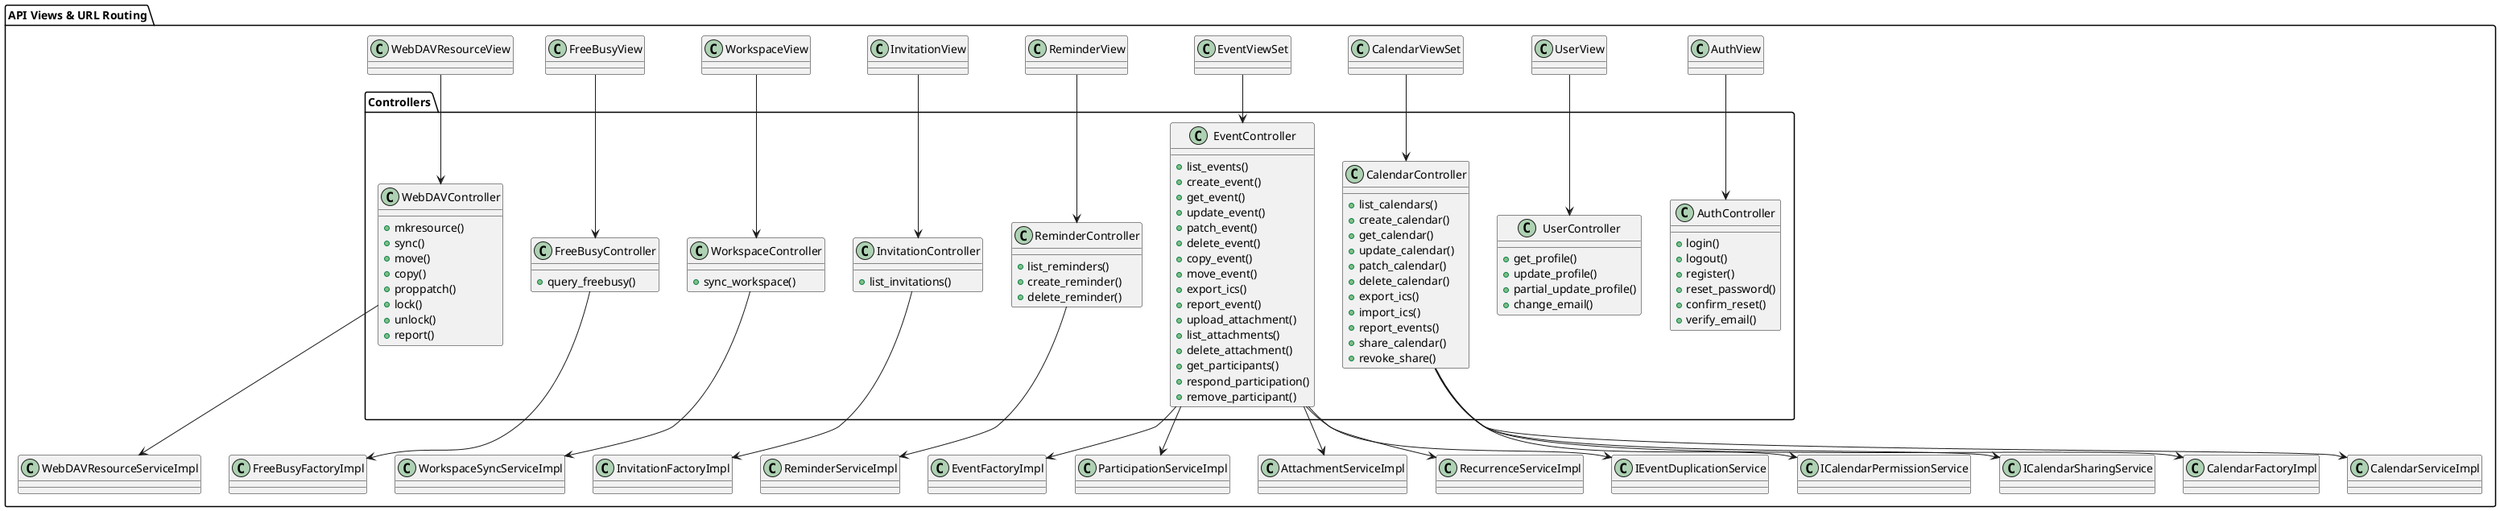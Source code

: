 @startuml calendar_api_views
top to bottom direction


package "API Views & URL Routing" {

  class AuthView
  class UserView
  class CalendarViewSet
  class EventViewSet
  class ReminderView
  class InvitationView
  class WorkspaceView
  class FreeBusyView
  class WebDAVResourceView

  package "Controllers" {
    class AuthController {
      +login()
      +logout()
      +register()
      +reset_password()
      +confirm_reset()
      +verify_email()
    }

    class UserController {
      +get_profile()
      +update_profile()
      +partial_update_profile()
      +change_email()
    }

    class CalendarController {
      +list_calendars()
      +create_calendar()
      +get_calendar()
      +update_calendar()
      +patch_calendar()
      +delete_calendar()
      +export_ics()
      +import_ics()
      +report_events()
      +share_calendar()
      +revoke_share()
    }

    class EventController {
      +list_events()
      +create_event()
      +get_event()
      +update_event()
      +patch_event()
      +delete_event()
      +copy_event()
      +move_event()
      +export_ics()
      +report_event()
      +upload_attachment()
      +list_attachments()
      +delete_attachment()
      +get_participants()
      +respond_participation()
      +remove_participant()
    }

    class ReminderController {
      +list_reminders()
      +create_reminder()
      +delete_reminder()
    }

    class InvitationController {
      +list_invitations()
    }

    class WorkspaceController {
      +sync_workspace()
    }

    class FreeBusyController {
      +query_freebusy()
    }

    class WebDAVController {
      +mkresource()
      +sync()
      +move()
      +copy()
      +proppatch()
      +lock()
      +unlock()
      +report()
    }
  }

  ' Connections: Views -> Controllers
  AuthView --> AuthController
  UserView --> UserController
  CalendarViewSet --> CalendarController
  EventViewSet --> EventController
  ReminderView --> ReminderController
  InvitationView --> InvitationController
  WorkspaceView --> WorkspaceController
  FreeBusyView --> FreeBusyController
  WebDAVResourceView --> WebDAVController

  ' Controller -> Logic Layer
  CalendarController --> CalendarFactoryImpl
  CalendarController --> CalendarServiceImpl
  CalendarController --> ICalendarPermissionService
  CalendarController --> ICalendarSharingService

  EventController --> EventFactoryImpl
  EventController --> ParticipationServiceImpl
  EventController --> AttachmentServiceImpl
  EventController --> RecurrenceServiceImpl
  EventController --> IEventDuplicationService

  ReminderController --> ReminderServiceImpl

  InvitationController --> InvitationFactoryImpl

  FreeBusyController --> FreeBusyFactoryImpl

  WorkspaceController --> WorkspaceSyncServiceImpl

  WebDAVController --> WebDAVResourceServiceImpl


}

@enduml